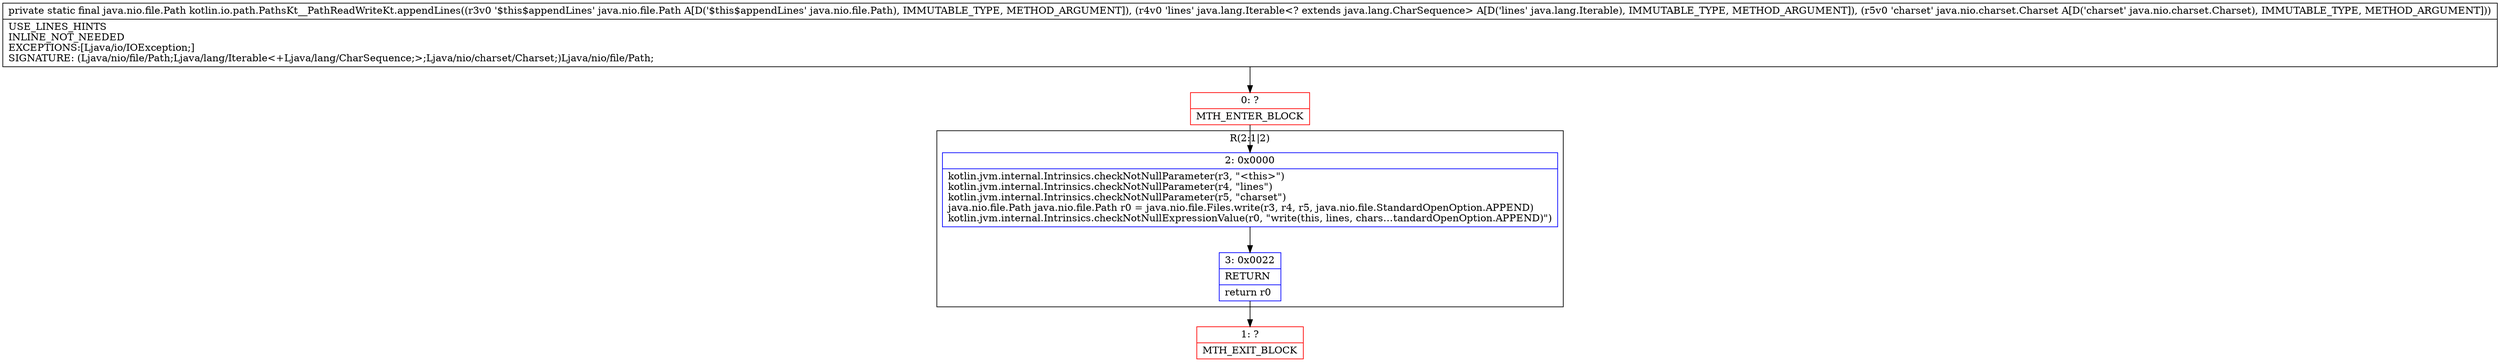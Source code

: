 digraph "CFG forkotlin.io.path.PathsKt__PathReadWriteKt.appendLines(Ljava\/nio\/file\/Path;Ljava\/lang\/Iterable;Ljava\/nio\/charset\/Charset;)Ljava\/nio\/file\/Path;" {
subgraph cluster_Region_532227071 {
label = "R(2:1|2)";
node [shape=record,color=blue];
Node_2 [shape=record,label="{2\:\ 0x0000|kotlin.jvm.internal.Intrinsics.checkNotNullParameter(r3, \"\<this\>\")\lkotlin.jvm.internal.Intrinsics.checkNotNullParameter(r4, \"lines\")\lkotlin.jvm.internal.Intrinsics.checkNotNullParameter(r5, \"charset\")\ljava.nio.file.Path java.nio.file.Path r0 = java.nio.file.Files.write(r3, r4, r5, java.nio.file.StandardOpenOption.APPEND)\lkotlin.jvm.internal.Intrinsics.checkNotNullExpressionValue(r0, \"write(this, lines, chars…tandardOpenOption.APPEND)\")\l}"];
Node_3 [shape=record,label="{3\:\ 0x0022|RETURN\l|return r0\l}"];
}
Node_0 [shape=record,color=red,label="{0\:\ ?|MTH_ENTER_BLOCK\l}"];
Node_1 [shape=record,color=red,label="{1\:\ ?|MTH_EXIT_BLOCK\l}"];
MethodNode[shape=record,label="{private static final java.nio.file.Path kotlin.io.path.PathsKt__PathReadWriteKt.appendLines((r3v0 '$this$appendLines' java.nio.file.Path A[D('$this$appendLines' java.nio.file.Path), IMMUTABLE_TYPE, METHOD_ARGUMENT]), (r4v0 'lines' java.lang.Iterable\<? extends java.lang.CharSequence\> A[D('lines' java.lang.Iterable), IMMUTABLE_TYPE, METHOD_ARGUMENT]), (r5v0 'charset' java.nio.charset.Charset A[D('charset' java.nio.charset.Charset), IMMUTABLE_TYPE, METHOD_ARGUMENT]))  | USE_LINES_HINTS\lINLINE_NOT_NEEDED\lEXCEPTIONS:[Ljava\/io\/IOException;]\lSIGNATURE: (Ljava\/nio\/file\/Path;Ljava\/lang\/Iterable\<+Ljava\/lang\/CharSequence;\>;Ljava\/nio\/charset\/Charset;)Ljava\/nio\/file\/Path;\l}"];
MethodNode -> Node_0;Node_2 -> Node_3;
Node_3 -> Node_1;
Node_0 -> Node_2;
}

